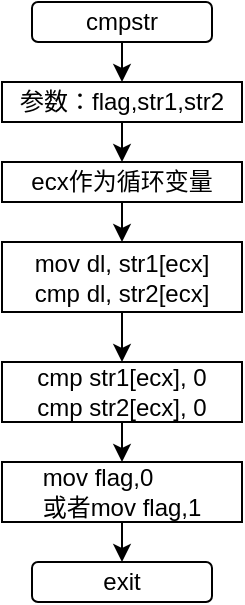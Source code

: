 <mxfile>
    <diagram id="1TDbxBZ_JOEDpRoGHgfZ" name="第 1 页">
        <mxGraphModel dx="990" dy="614" grid="1" gridSize="10" guides="1" tooltips="1" connect="1" arrows="1" fold="1" page="1" pageScale="1" pageWidth="827" pageHeight="1169" math="0" shadow="0">
            <root>
                <mxCell id="0"/>
                <mxCell id="1" parent="0"/>
                <mxCell id="44" style="edgeStyle=none;html=1;exitX=0.5;exitY=1;exitDx=0;exitDy=0;entryX=0.5;entryY=0;entryDx=0;entryDy=0;" edge="1" parent="1" source="45">
                    <mxGeometry relative="1" as="geometry">
                        <mxPoint x="414" y="140" as="targetPoint"/>
                    </mxGeometry>
                </mxCell>
                <mxCell id="45" value="cmpstr" style="rounded=1;whiteSpace=wrap;html=1;" vertex="1" parent="1">
                    <mxGeometry x="369" y="100" width="90" height="20" as="geometry"/>
                </mxCell>
                <mxCell id="46" style="edgeStyle=none;html=1;exitX=0.5;exitY=1;exitDx=0;exitDy=0;" edge="1" parent="1" source="47">
                    <mxGeometry relative="1" as="geometry">
                        <mxPoint x="414" y="180" as="targetPoint"/>
                    </mxGeometry>
                </mxCell>
                <mxCell id="47" value="参数：flag,str1,str2" style="rounded=0;whiteSpace=wrap;html=1;" vertex="1" parent="1">
                    <mxGeometry x="354" y="140" width="120" height="20" as="geometry"/>
                </mxCell>
                <mxCell id="48" style="edgeStyle=none;html=1;exitX=0.5;exitY=1;exitDx=0;exitDy=0;" edge="1" parent="1" source="49">
                    <mxGeometry relative="1" as="geometry">
                        <mxPoint x="414" y="220" as="targetPoint"/>
                    </mxGeometry>
                </mxCell>
                <mxCell id="49" value="ecx作为循环变量" style="rounded=0;whiteSpace=wrap;html=1;" vertex="1" parent="1">
                    <mxGeometry x="354" y="180" width="120" height="20" as="geometry"/>
                </mxCell>
                <mxCell id="50" style="edgeStyle=none;html=1;exitX=0.5;exitY=1;exitDx=0;exitDy=0;" edge="1" parent="1" source="51">
                    <mxGeometry relative="1" as="geometry">
                        <mxPoint x="414" y="280" as="targetPoint"/>
                    </mxGeometry>
                </mxCell>
                <mxCell id="51" value="&lt;span style=&quot;text-align: left&quot;&gt;mov dl, str1[ecx]&lt;/span&gt;&lt;br style=&quot;text-align: left&quot;&gt;&lt;span style=&quot;text-align: left&quot;&gt;cmp dl, str2[ecx]&lt;/span&gt;" style="rounded=0;whiteSpace=wrap;html=1;" vertex="1" parent="1">
                    <mxGeometry x="354" y="220" width="120" height="35" as="geometry"/>
                </mxCell>
                <mxCell id="52" style="edgeStyle=none;html=1;" edge="1" parent="1" source="53">
                    <mxGeometry relative="1" as="geometry">
                        <mxPoint x="414" y="330" as="targetPoint"/>
                    </mxGeometry>
                </mxCell>
                <mxCell id="53" value="&lt;div style=&quot;text-align: left&quot;&gt;&lt;span&gt;cmp str1[ecx], 0&lt;/span&gt;&lt;/div&gt;&lt;div style=&quot;text-align: left&quot;&gt;&lt;span&gt;cmp str2[ecx], 0&lt;br&gt;&lt;/span&gt;&lt;/div&gt;" style="rounded=0;whiteSpace=wrap;html=1;" vertex="1" parent="1">
                    <mxGeometry x="354" y="280" width="120" height="30" as="geometry"/>
                </mxCell>
                <mxCell id="54" style="edgeStyle=none;html=1;" edge="1" parent="1" source="55">
                    <mxGeometry relative="1" as="geometry">
                        <mxPoint x="414" y="380" as="targetPoint"/>
                    </mxGeometry>
                </mxCell>
                <mxCell id="55" value="&lt;div style=&quot;text-align: left&quot;&gt;mov flag,0&lt;/div&gt;&lt;div style=&quot;text-align: left&quot;&gt;或者mov flag,1&lt;/div&gt;" style="rounded=0;whiteSpace=wrap;html=1;" vertex="1" parent="1">
                    <mxGeometry x="354" y="330" width="120" height="30" as="geometry"/>
                </mxCell>
                <mxCell id="56" value="exit" style="rounded=1;whiteSpace=wrap;html=1;" vertex="1" parent="1">
                    <mxGeometry x="369" y="380" width="90" height="20" as="geometry"/>
                </mxCell>
            </root>
        </mxGraphModel>
    </diagram>
</mxfile>